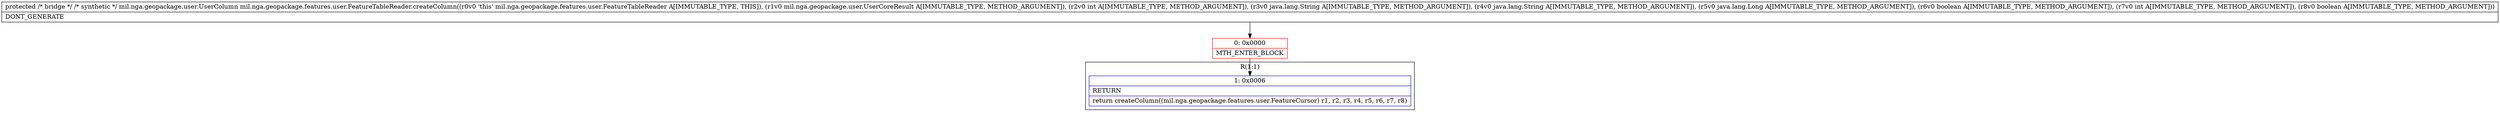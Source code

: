 digraph "CFG formil.nga.geopackage.features.user.FeatureTableReader.createColumn(Lmil\/nga\/geopackage\/user\/UserCoreResult;ILjava\/lang\/String;Ljava\/lang\/String;Ljava\/lang\/Long;ZIZ)Lmil\/nga\/geopackage\/user\/UserColumn;" {
subgraph cluster_Region_196128005 {
label = "R(1:1)";
node [shape=record,color=blue];
Node_1 [shape=record,label="{1\:\ 0x0006|RETURN\l|return createColumn((mil.nga.geopackage.features.user.FeatureCursor) r1, r2, r3, r4, r5, r6, r7, r8)\l}"];
}
Node_0 [shape=record,color=red,label="{0\:\ 0x0000|MTH_ENTER_BLOCK\l}"];
MethodNode[shape=record,label="{protected \/* bridge *\/ \/* synthetic *\/ mil.nga.geopackage.user.UserColumn mil.nga.geopackage.features.user.FeatureTableReader.createColumn((r0v0 'this' mil.nga.geopackage.features.user.FeatureTableReader A[IMMUTABLE_TYPE, THIS]), (r1v0 mil.nga.geopackage.user.UserCoreResult A[IMMUTABLE_TYPE, METHOD_ARGUMENT]), (r2v0 int A[IMMUTABLE_TYPE, METHOD_ARGUMENT]), (r3v0 java.lang.String A[IMMUTABLE_TYPE, METHOD_ARGUMENT]), (r4v0 java.lang.String A[IMMUTABLE_TYPE, METHOD_ARGUMENT]), (r5v0 java.lang.Long A[IMMUTABLE_TYPE, METHOD_ARGUMENT]), (r6v0 boolean A[IMMUTABLE_TYPE, METHOD_ARGUMENT]), (r7v0 int A[IMMUTABLE_TYPE, METHOD_ARGUMENT]), (r8v0 boolean A[IMMUTABLE_TYPE, METHOD_ARGUMENT]))  | DONT_GENERATE\l}"];
MethodNode -> Node_0;
Node_0 -> Node_1;
}

